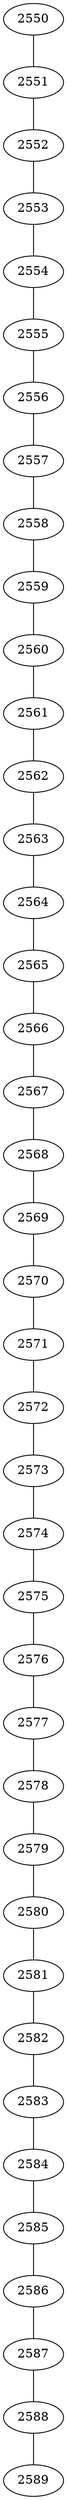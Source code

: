 graph {
    2550 []
    2551 []
    2552 []
    2553 []
    2554 []
    2555 []
    2556 []
    2557 []
    2558 []
    2559 []
    2560 []
    2561 []
    2562 []
    2563 []
    2564 []
    2565 []
    2566 []
    2567 []
    2568 []
    2569 []
    2570 []
    2571 []
    2572 []
    2573 []
    2574 []
    2575 []
    2576 []
    2577 []
    2578 []
    2579 []
    2580 []
    2581 []
    2582 []
    2583 []
    2584 []
    2585 []
    2586 []
    2587 []
    2588 []
    2589 []
    2550 -- 2551
    2551 -- 2552
    2552 -- 2553
    2553 -- 2554
    2554 -- 2555
    2555 -- 2556
    2556 -- 2557
    2557 -- 2558
    2558 -- 2559
    2559 -- 2560
    2560 -- 2561
    2561 -- 2562
    2562 -- 2563
    2563 -- 2564
    2564 -- 2565
    2565 -- 2566
    2566 -- 2567
    2567 -- 2568
    2568 -- 2569
    2569 -- 2570
    2570 -- 2571
    2571 -- 2572
    2572 -- 2573
    2573 -- 2574
    2574 -- 2575
    2575 -- 2576
    2576 -- 2577
    2577 -- 2578
    2578 -- 2579
    2579 -- 2580
    2580 -- 2581
    2581 -- 2582
    2582 -- 2583
    2583 -- 2584
    2584 -- 2585
    2585 -- 2586
    2586 -- 2587
    2587 -- 2588
    2588 -- 2589
}
